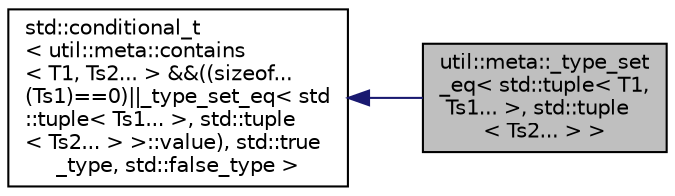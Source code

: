 digraph "util::meta::_type_set_eq&lt; std::tuple&lt; T1, Ts1... &gt;, std::tuple&lt; Ts2... &gt; &gt;"
{
 // LATEX_PDF_SIZE
  edge [fontname="Helvetica",fontsize="10",labelfontname="Helvetica",labelfontsize="10"];
  node [fontname="Helvetica",fontsize="10",shape=record];
  rankdir="LR";
  Node1 [label="util::meta::_type_set\l_eq\< std::tuple\< T1,\l Ts1... \>, std::tuple\l\< Ts2... \> \>",height=0.2,width=0.4,color="black", fillcolor="grey75", style="filled", fontcolor="black",tooltip=" "];
  Node2 -> Node1 [dir="back",color="midnightblue",fontsize="10",style="solid",fontname="Helvetica"];
  Node2 [label="std::conditional_t\l\< util::meta::contains\l\< T1, Ts2... \> &&((sizeof...\l(Ts1)==0)\|\|_type_set_eq\< std\l::tuple\< Ts1... \>, std::tuple\l\< Ts2... \> \>::value), std::true\l_type, std::false_type \>",height=0.2,width=0.4,color="black", fillcolor="white", style="filled",URL="/home/runner/work/ecstasy/ecstasy/doc/external/cppreference-doxygen-web.tag.xml$cpp/types/conditional.html",tooltip=" "];
}
